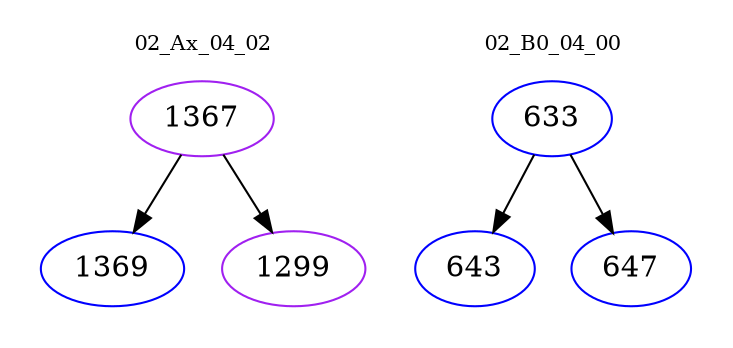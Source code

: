 digraph{
subgraph cluster_0 {
color = white
label = "02_Ax_04_02";
fontsize=10;
T0_1367 [label="1367", color="purple"]
T0_1367 -> T0_1369 [color="black"]
T0_1369 [label="1369", color="blue"]
T0_1367 -> T0_1299 [color="black"]
T0_1299 [label="1299", color="purple"]
}
subgraph cluster_1 {
color = white
label = "02_B0_04_00";
fontsize=10;
T1_633 [label="633", color="blue"]
T1_633 -> T1_643 [color="black"]
T1_643 [label="643", color="blue"]
T1_633 -> T1_647 [color="black"]
T1_647 [label="647", color="blue"]
}
}

